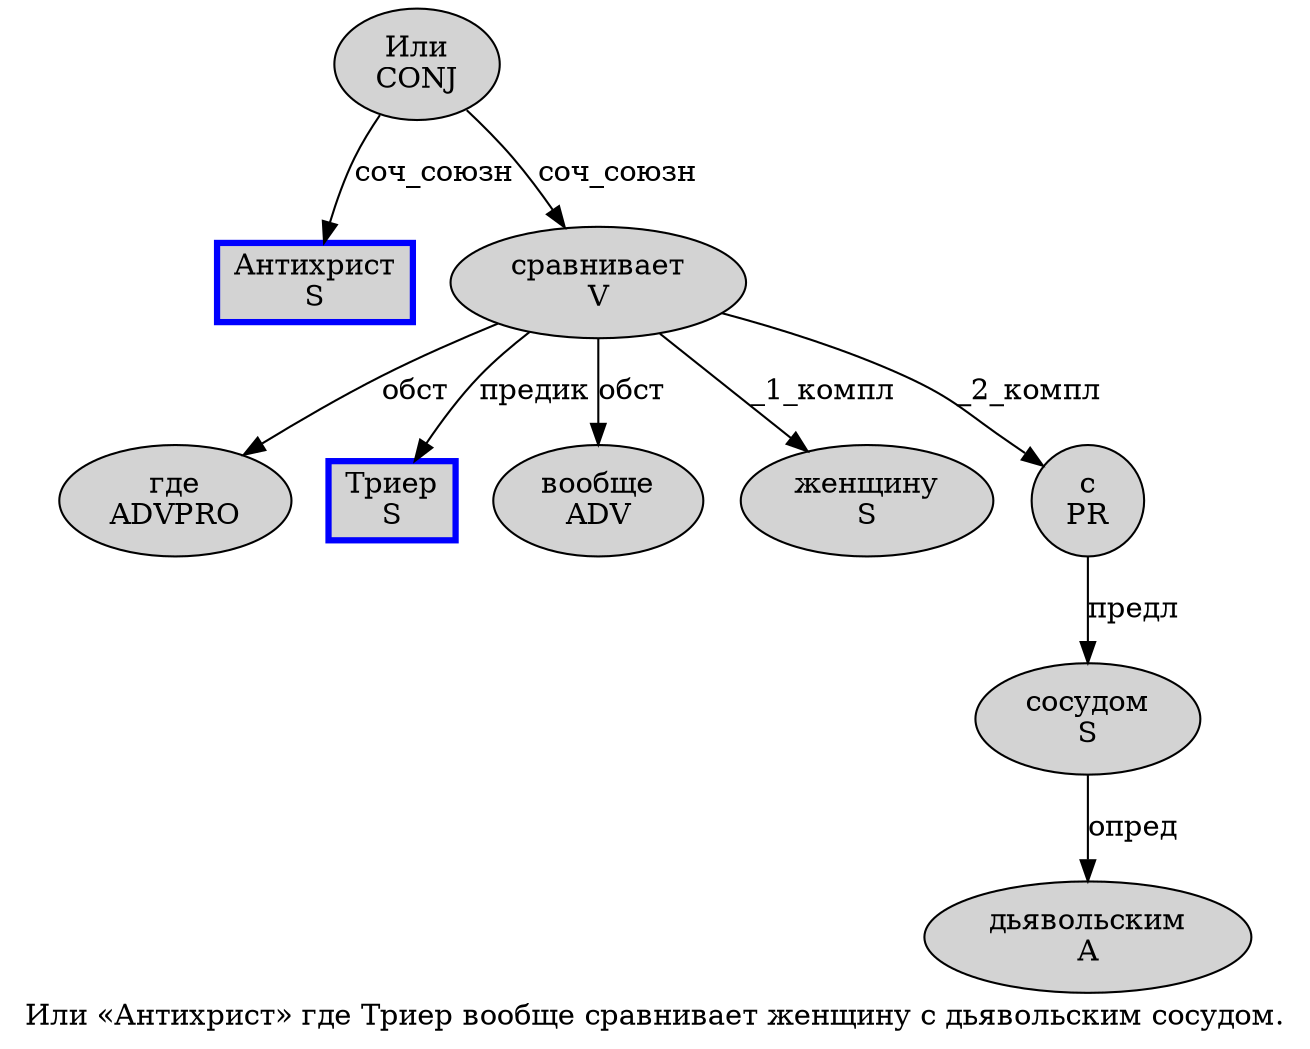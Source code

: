 digraph SENTENCE_1077 {
	graph [label="Или «Антихрист» где Триер вообще сравнивает женщину с дьявольским сосудом."]
	node [style=filled]
		0 [label="Или
CONJ" color="" fillcolor=lightgray penwidth=1 shape=ellipse]
		2 [label="Антихрист
S" color=blue fillcolor=lightgray penwidth=3 shape=box]
		4 [label="где
ADVPRO" color="" fillcolor=lightgray penwidth=1 shape=ellipse]
		5 [label="Триер
S" color=blue fillcolor=lightgray penwidth=3 shape=box]
		6 [label="вообще
ADV" color="" fillcolor=lightgray penwidth=1 shape=ellipse]
		7 [label="сравнивает
V" color="" fillcolor=lightgray penwidth=1 shape=ellipse]
		8 [label="женщину
S" color="" fillcolor=lightgray penwidth=1 shape=ellipse]
		9 [label="с
PR" color="" fillcolor=lightgray penwidth=1 shape=ellipse]
		10 [label="дьявольским
A" color="" fillcolor=lightgray penwidth=1 shape=ellipse]
		11 [label="сосудом
S" color="" fillcolor=lightgray penwidth=1 shape=ellipse]
			11 -> 10 [label="опред"]
			7 -> 4 [label="обст"]
			7 -> 5 [label="предик"]
			7 -> 6 [label="обст"]
			7 -> 8 [label="_1_компл"]
			7 -> 9 [label="_2_компл"]
			9 -> 11 [label="предл"]
			0 -> 2 [label="соч_союзн"]
			0 -> 7 [label="соч_союзн"]
}